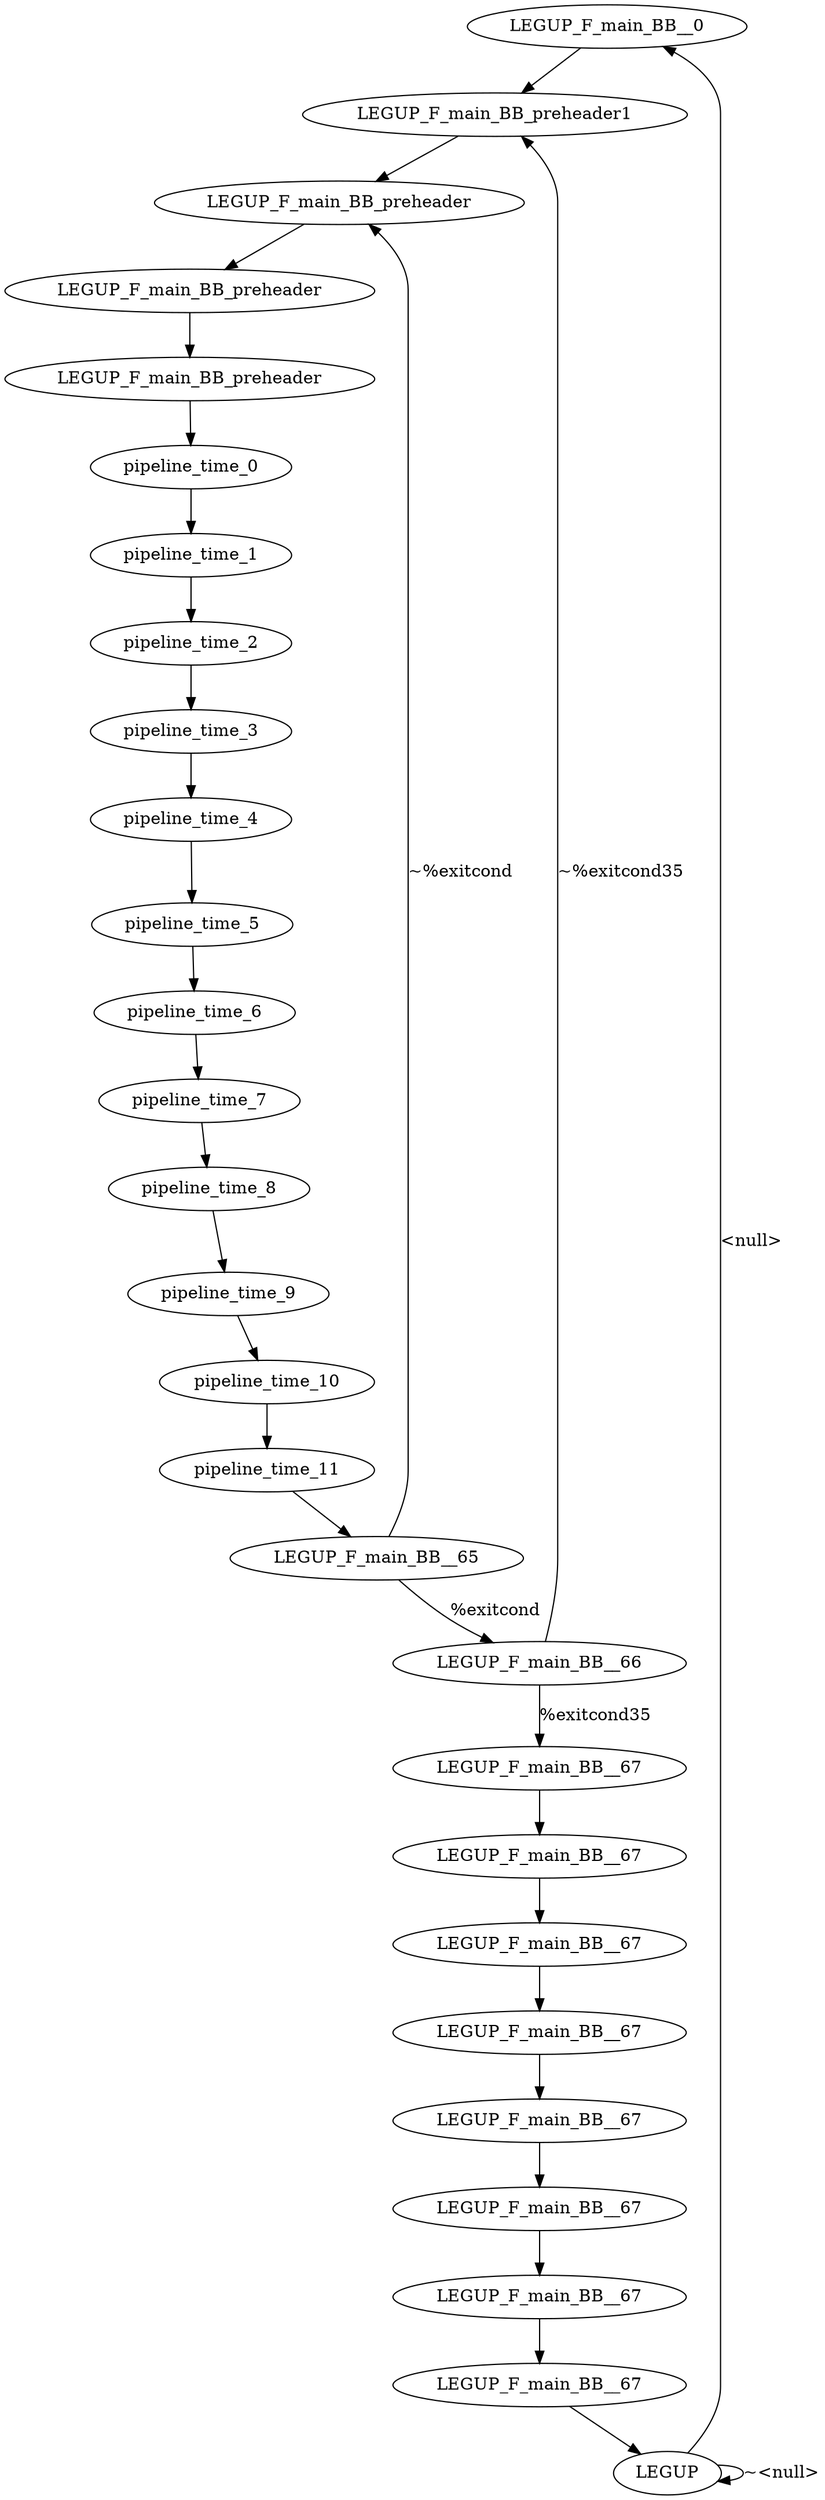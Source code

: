 digraph {
Node0x4175070[label="LEGUP_F_main_BB__0"];
Node0x41a2d90[label="LEGUP"];
Node0x41a2d90 -> Node0x4175070[label="<null>"];
Node0x41a2d90 -> Node0x41a2d90[label="~<null>"];
Node0x4175170[label="LEGUP_F_main_BB_preheader1"];
Node0x4175070 -> Node0x4175170;
Node0x4175270[label="LEGUP_F_main_BB_preheader"];
Node0x4175170 -> Node0x4175270;
Node0x4175370[label="LEGUP_F_main_BB_preheader"];
Node0x4175270 -> Node0x4175370;
Node0x4175470[label="LEGUP_F_main_BB_preheader"];
Node0x4175370 -> Node0x4175470;
Node0x4175570[label="pipeline_time_0"];
Node0x4175470 -> Node0x4175570;
Node0x41a1fa0[label="pipeline_time_1"];
Node0x4175570 -> Node0x41a1fa0;
Node0x417c150[label="pipeline_time_2"];
Node0x41a1fa0 -> Node0x417c150;
Node0x417c030[label="pipeline_time_3"];
Node0x417c150 -> Node0x417c030;
Node0x41a2820[label="pipeline_time_4"];
Node0x417c030 -> Node0x41a2820;
Node0x417bb40[label="pipeline_time_5"];
Node0x41a2820 -> Node0x417bb40;
Node0x417ba00[label="pipeline_time_6"];
Node0x417bb40 -> Node0x417ba00;
Node0x417b8c0[label="pipeline_time_7"];
Node0x417ba00 -> Node0x417b8c0;
Node0x417b780[label="pipeline_time_8"];
Node0x417b8c0 -> Node0x417b780;
Node0x417b640[label="pipeline_time_9"];
Node0x417b780 -> Node0x417b640;
Node0x417b500[label="pipeline_time_10"];
Node0x417b640 -> Node0x417b500;
Node0x417b3c0[label="pipeline_time_11"];
Node0x417b500 -> Node0x417b3c0;
Node0x4175670[label="LEGUP_F_main_BB__65"];
Node0x417b3c0 -> Node0x4175670;
Node0x4175770[label="LEGUP_F_main_BB__66"];
Node0x4175670 -> Node0x4175770[label="%exitcond"];
Node0x4175670 -> Node0x4175270[label="~%exitcond"];
Node0x41758b0[label="LEGUP_F_main_BB__67"];
Node0x4175770 -> Node0x41758b0[label="%exitcond35"];
Node0x4175770 -> Node0x4175170[label="~%exitcond35"];
Node0x41759f0[label="LEGUP_F_main_BB__67"];
Node0x41758b0 -> Node0x41759f0;
Node0x4175b30[label="LEGUP_F_main_BB__67"];
Node0x41759f0 -> Node0x4175b30;
Node0x4175c70[label="LEGUP_F_main_BB__67"];
Node0x4175b30 -> Node0x4175c70;
Node0x4175db0[label="LEGUP_F_main_BB__67"];
Node0x4175c70 -> Node0x4175db0;
Node0x4175ef0[label="LEGUP_F_main_BB__67"];
Node0x4175db0 -> Node0x4175ef0;
Node0x4176030[label="LEGUP_F_main_BB__67"];
Node0x4175ef0 -> Node0x4176030;
Node0x4176170[label="LEGUP_F_main_BB__67"];
Node0x4176030 -> Node0x4176170;
Node0x4176170 -> Node0x41a2d90;
}

